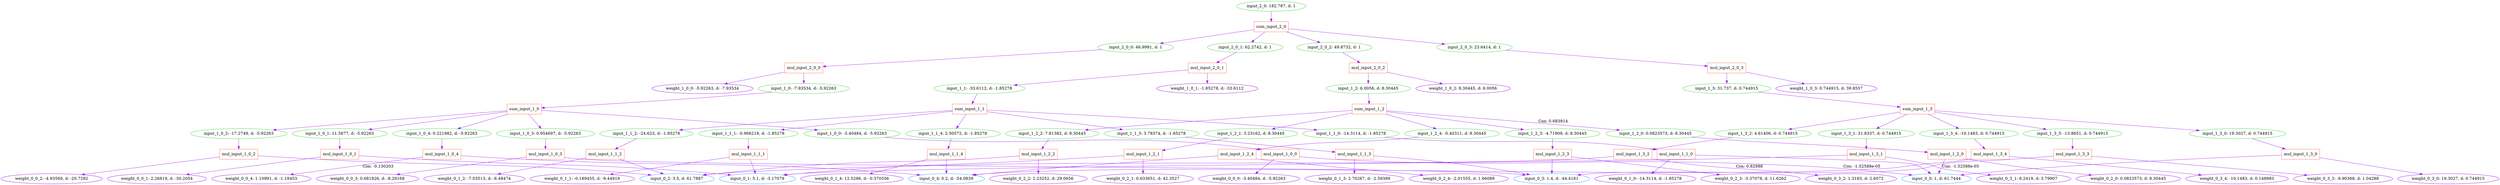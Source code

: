 digraph G {
0 [label="input_2_0: 182.787, d: 1", shape=oval, color=limegreen];
1 [label="sum_input_2_0", shape=box, color=tomato];
2 [label="input_2_0_0: 46.9981, d: 1", shape=oval, color=limegreen];
3 [label="mul_input_2_0_0", shape=box, color=tomato];
4 [label="weight_1_0_0: -5.92263, d: -7.93534", shape=oval, color=darkviolet];
5 [label="input_1_0: -7.93534, d: -5.92263", shape=oval, color=limegreen];
6 [label="sum_input_1_0", shape=box, color=tomato];
7 [label="input_1_0_0: -3.40484, d: -5.92263", shape=oval, color=limegreen];
8 [label="mul_input_1_0_0", shape=box, color=tomato];
9 [label="weight_0_0_0: -3.40484, d: -5.92263", shape=oval, color=darkviolet];
10 [label="input_0_0: 1, d: 61.7444", shape=oval, color=dodgerblue];
11 [label="input_1_0_1: 11.5677, d: -5.92263", shape=oval, color=limegreen];
12 [label="mul_input_1_0_1", shape=box, color=tomato];
13 [label="weight_0_0_1: 2.26819, d: -30.2054", shape=oval, color=darkviolet];
14 [label="input_0_1: 5.1, d: -3.17079", shape=oval, color=dodgerblue];
15 [label="input_1_0_2: -17.2749, d: -5.92263", shape=oval, color=limegreen];
16 [label="mul_input_1_0_2", shape=box, color=tomato];
17 [label="weight_0_0_2: -4.93569, d: -20.7292", shape=oval, color=darkviolet];
18 [label="input_0_2: 3.5, d: 61.7887", shape=oval, color=dodgerblue];
19 [label="input_1_0_3: 0.954697, d: -5.92263", shape=oval, color=limegreen];
20 [label="mul_input_1_0_3", shape=box, color=tomato];
21 [label="weight_0_0_3: 0.681926, d: -8.29168", shape=oval, color=darkviolet];
22 [label="input_0_3: 1.4, d: -44.4161", shape=oval, color=dodgerblue];
23 [label="input_1_0_4: 0.221982, d: -5.92263", shape=oval, color=limegreen];
24 [label="mul_input_1_0_4", shape=box, color=tomato];
25 [label="weight_0_0_4: 1.10991, d: -1.18453", shape=oval, color=darkviolet];
26 [label="input_0_4: 0.2, d: -54.0839", shape=oval, color=dodgerblue];
27 [label="input_2_0_1: 62.2742, d: 1", shape=oval, color=limegreen];
28 [label="mul_input_2_0_1", shape=box, color=tomato];
29 [label="weight_1_0_1: -1.85278, d: -33.6112", shape=oval, color=darkviolet];
30 [label="input_1_1: -33.6112, d: -1.85278", shape=oval, color=limegreen];
31 [label="sum_input_1_1", shape=box, color=tomato];
32 [label="input_1_1_0: -14.3114, d: -1.85278", shape=oval, color=limegreen];
33 [label="mul_input_1_1_0", shape=box, color=tomato];
34 [label="weight_0_1_0: -14.3114, d: -1.85278", shape=oval, color=darkviolet];
35 [label="input_1_1_1: -0.966218, d: -1.85278", shape=oval, color=limegreen];
36 [label="mul_input_1_1_1", shape=box, color=tomato];
37 [label="weight_0_1_1: -0.189455, d: -9.44919", shape=oval, color=darkviolet];
38 [label="input_1_1_2: -24.623, d: -1.85278", shape=oval, color=limegreen];
39 [label="mul_input_1_1_2", shape=box, color=tomato];
40 [label="weight_0_1_2: -7.03513, d: -6.48474", shape=oval, color=darkviolet];
41 [label="input_1_1_3: 3.78374, d: -1.85278", shape=oval, color=limegreen];
42 [label="mul_input_1_1_3", shape=box, color=tomato];
43 [label="weight_0_1_3: 2.70267, d: -2.59389", shape=oval, color=darkviolet];
44 [label="input_1_1_4: 2.50572, d: -1.85278", shape=oval, color=limegreen];
45 [label="mul_input_1_1_4", shape=box, color=tomato];
46 [label="weight_0_1_4: 12.5286, d: -0.370556", shape=oval, color=darkviolet];
47 [label="input_2_0_2: 49.8732, d: 1", shape=oval, color=limegreen];
48 [label="mul_input_2_0_2", shape=box, color=tomato];
49 [label="weight_1_0_2: 8.30445, d: 6.0056", shape=oval, color=darkviolet];
50 [label="input_1_2: 6.0056, d: 8.30445", shape=oval, color=limegreen];
51 [label="sum_input_1_2", shape=box, color=tomato];
52 [label="input_1_2_0: 0.0823573, d: 8.30445", shape=oval, color=limegreen];
53 [label="mul_input_1_2_0", shape=box, color=tomato];
54 [label="weight_0_2_0: 0.0823573, d: 8.30445", shape=oval, color=darkviolet];
55 [label="input_1_2_1: 3.23162, d: 8.30445", shape=oval, color=limegreen];
56 [label="mul_input_1_2_1", shape=box, color=tomato];
57 [label="weight_0_2_1: 0.633651, d: 42.3527", shape=oval, color=darkviolet];
58 [label="input_1_2_2: 7.81382, d: 8.30445", shape=oval, color=limegreen];
59 [label="mul_input_1_2_2", shape=box, color=tomato];
60 [label="weight_0_2_2: 2.23252, d: 29.0656", shape=oval, color=darkviolet];
61 [label="input_1_2_3: -4.71909, d: 8.30445", shape=oval, color=limegreen];
62 [label="mul_input_1_2_3", shape=box, color=tomato];
63 [label="weight_0_2_3: -3.37078, d: 11.6262", shape=oval, color=darkviolet];
64 [label="input_1_2_4: -0.40311, d: 8.30445", shape=oval, color=limegreen];
65 [label="mul_input_1_2_4", shape=box, color=tomato];
66 [label="weight_0_2_4: -2.01555, d: 1.66089", shape=oval, color=darkviolet];
67 [label="input_2_0_3: 23.6414, d: 1", shape=oval, color=limegreen];
68 [label="mul_input_2_0_3", shape=box, color=tomato];
69 [label="weight_1_0_3: 0.744915, d: 39.8557", shape=oval, color=darkviolet];
70 [label="input_1_3: 31.737, d: 0.744915", shape=oval, color=limegreen];
71 [label="sum_input_1_3", shape=box, color=tomato];
72 [label="input_1_3_0: 19.3027, d: 0.744915", shape=oval, color=limegreen];
73 [label="mul_input_1_3_0", shape=box, color=tomato];
74 [label="weight_0_3_0: 19.3027, d: 0.744915", shape=oval, color=darkviolet];
75 [label="input_1_3_1: 31.8337, d: 0.744915", shape=oval, color=limegreen];
76 [label="mul_input_1_3_1", shape=box, color=tomato];
77 [label="weight_0_3_1: 6.2419, d: 3.79907", shape=oval, color=darkviolet];
78 [label="input_1_3_2: 4.61406, d: 0.744915", shape=oval, color=limegreen];
79 [label="mul_input_1_3_2", shape=box, color=tomato];
80 [label="weight_0_3_2: 1.3183, d: 2.6072", shape=oval, color=darkviolet];
81 [label="input_1_3_3: -13.8651, d: 0.744915", shape=oval, color=limegreen];
82 [label="mul_input_1_3_3", shape=box, color=tomato];
83 [label="weight_0_3_3: -9.90368, d: 1.04288", shape=oval, color=darkviolet];
84 [label="input_1_3_4: -10.1483, d: 0.744915", shape=oval, color=limegreen];
85 [label="mul_input_1_3_4", shape=box, color=tomato];
86 [label="weight_0_3_4: -10.1483, d: 0.148983", shape=oval, color=darkviolet];
0->1  [color=purple]
 [label=""];
2->3  [color=purple]
 [label=""];
5->6  [color=purple]
 [label=""];
7->8  [color=purple]
 [label=""];
11->12  [color=purple]
 [label=""];
15->16  [color=purple]
 [label=""];
19->20  [color=purple]
 [label=""];
23->24  [color=purple]
 [label=""];
27->28  [color=purple]
 [label=""];
30->31  [color=purple]
 [label=""];
32->33  [color=purple]
 [label=""];
35->36  [color=purple]
 [label=""];
38->39  [color=purple]
 [label=""];
41->42  [color=purple]
 [label=""];
44->45  [color=purple]
 [label=""];
47->48  [color=purple]
 [label=""];
50->51  [color=purple]
 [label=""];
52->53  [color=purple]
 [label=""];
55->56  [color=purple]
 [label=""];
58->59  [color=purple]
 [label=""];
61->62  [color=purple]
 [label=""];
64->65  [color=purple]
 [label=""];
67->68  [color=purple]
 [label=""];
70->71  [color=purple]
 [label=""];
72->73  [color=purple]
 [label=""];
75->76  [color=purple]
 [label=""];
78->79  [color=purple]
 [label=""];
81->82  [color=purple]
 [label=""];
84->85  [color=purple]
 [label=""];
1->2  [color=purple]
 [label=""];
3->4  [color=purple]
 [label=""];
3->5  [color=purple]
 [label=""];
6->7  [color=purple]
 [label=""];
8->9  [color=purple]
 [label=""];
8->10  [color=purple]
 [label="Con: -1.52588e-05 "];
6->11  [color=purple]
 [label=""];
12->13  [color=purple]
 [label=""];
12->14  [color=purple]
 [label=""];
6->15  [color=purple]
 [label=""];
16->17  [color=purple]
 [label=""];
16->18  [color=purple]
 [label=""];
6->19  [color=purple]
 [label=""];
20->21  [color=purple]
 [label=""];
20->22  [color=purple]
 [label=""];
6->23  [color=purple]
 [label=""];
24->25  [color=purple]
 [label="Con: -0.130203 "];
24->26  [color=purple]
 [label=""];
1->27  [color=purple]
 [label=""];
28->29  [color=purple]
 [label=""];
28->30  [color=purple]
 [label=""];
31->32  [color=purple]
 [label=""];
33->34  [color=purple]
 [label=""];
33->10  [color=purple]
 [label=""];
31->35  [color=purple]
 [label=""];
36->37  [color=purple]
 [label=""];
36->14  [color=purple]
 [label=""];
31->38  [color=purple]
 [label=""];
39->40  [color=purple]
 [label=""];
39->18  [color=purple]
 [label=""];
31->41  [color=purple]
 [label=""];
42->43  [color=purple]
 [label=""];
42->22  [color=purple]
 [label=""];
31->44  [color=purple]
 [label=""];
45->46  [color=purple]
 [label=""];
45->26  [color=purple]
 [label=""];
1->47  [color=purple]
 [label=""];
48->49  [color=purple]
 [label=""];
48->50  [color=purple]
 [label=""];
51->52  [color=purple]
 [label="Con: 0.683914 "];
53->54  [color=purple]
 [label=""];
53->10  [color=purple]
 [label="Con: -1.52588e-05 "];
51->55  [color=purple]
 [label=""];
56->57  [color=purple]
 [label=""];
56->14  [color=purple]
 [label=""];
51->58  [color=purple]
 [label=""];
59->60  [color=purple]
 [label=""];
59->18  [color=purple]
 [label=""];
51->61  [color=purple]
 [label=""];
62->63  [color=purple]
 [label=""];
62->22  [color=purple]
 [label=""];
51->64  [color=purple]
 [label=""];
65->66  [color=purple]
 [label=""];
65->26  [color=purple]
 [label=""];
1->67  [color=purple]
 [label=""];
68->69  [color=purple]
 [label=""];
68->70  [color=purple]
 [label=""];
71->72  [color=purple]
 [label=""];
73->74  [color=purple]
 [label=""];
73->10  [color=purple]
 [label=""];
71->75  [color=purple]
 [label=""];
76->77  [color=purple]
 [label=""];
76->14  [color=purple]
 [label=""];
71->78  [color=purple]
 [label=""];
79->80  [color=purple]
 [label="Con: 0.82988 "];
79->18  [color=purple]
 [label=""];
71->81  [color=purple]
 [label=""];
82->83  [color=purple]
 [label=""];
82->22  [color=purple]
 [label=""];
71->84  [color=purple]
 [label=""];
85->86  [color=purple]
 [label=""];
85->26  [color=purple]
 [label=""];
}
